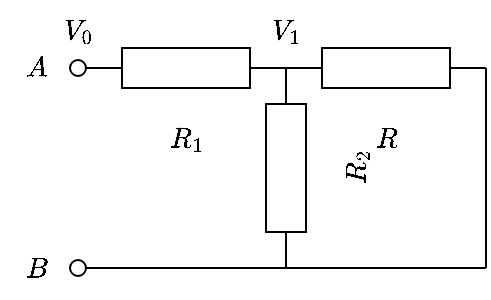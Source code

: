 <mxfile version="18.1.3" type="device"><diagram id="_0CKEwZX5Vqr4jONf-p2" name="Page-1"><mxGraphModel dx="507" dy="411" grid="1" gridSize="10" guides="1" tooltips="1" connect="1" arrows="1" fold="1" page="1" pageScale="1" pageWidth="827" pageHeight="1169" math="1" shadow="0"><root><mxCell id="0"/><mxCell id="1" parent="0"/><mxCell id="A672t0yAwzcUAtvKQA1J-1" value="$$R_1$$" style="pointerEvents=1;verticalLabelPosition=bottom;shadow=0;dashed=0;align=center;html=1;verticalAlign=top;shape=mxgraph.electrical.resistors.resistor_1;" parent="1" vertex="1"><mxGeometry x="190" y="170" width="100" height="20" as="geometry"/></mxCell><mxCell id="A672t0yAwzcUAtvKQA1J-2" value="$$R_2$$" style="pointerEvents=1;verticalLabelPosition=bottom;shadow=0;dashed=0;align=center;html=1;verticalAlign=top;shape=mxgraph.electrical.resistors.resistor_1;rotation=-90;" parent="1" vertex="1"><mxGeometry x="240" y="220" width="100" height="20" as="geometry"/></mxCell><mxCell id="A672t0yAwzcUAtvKQA1J-5" value="$$R$$" style="pointerEvents=1;verticalLabelPosition=bottom;shadow=0;dashed=0;align=center;html=1;verticalAlign=top;shape=mxgraph.electrical.resistors.resistor_1;" parent="1" vertex="1"><mxGeometry x="290" y="170" width="100" height="20" as="geometry"/></mxCell><mxCell id="A672t0yAwzcUAtvKQA1J-7" value="" style="endArrow=none;html=1;rounded=0;entryX=0;entryY=0.5;entryDx=0;entryDy=0;entryPerimeter=0;exitX=0;exitY=0.5;exitDx=0;exitDy=0;exitPerimeter=0;" parent="1" source="A672t0yAwzcUAtvKQA1J-2" edge="1"><mxGeometry width="50" height="50" relative="1" as="geometry"><mxPoint x="260" y="450" as="sourcePoint"/><mxPoint x="390" y="280" as="targetPoint"/></mxGeometry></mxCell><mxCell id="A672t0yAwzcUAtvKQA1J-8" value="" style="ellipse;whiteSpace=wrap;html=1;aspect=fixed;" parent="1" vertex="1"><mxGeometry x="182" y="176" width="8" height="8" as="geometry"/></mxCell><mxCell id="A672t0yAwzcUAtvKQA1J-9" value="" style="ellipse;whiteSpace=wrap;html=1;aspect=fixed;" parent="1" vertex="1"><mxGeometry x="182" y="276" width="8" height="8" as="geometry"/></mxCell><mxCell id="A672t0yAwzcUAtvKQA1J-10" value="" style="endArrow=none;html=1;rounded=0;" parent="1" edge="1"><mxGeometry width="50" height="50" relative="1" as="geometry"><mxPoint x="190" y="280" as="sourcePoint"/><mxPoint x="290" y="280" as="targetPoint"/></mxGeometry></mxCell><mxCell id="A672t0yAwzcUAtvKQA1J-14" value="" style="endArrow=none;html=1;rounded=0;entryX=1;entryY=0.5;entryDx=0;entryDy=0;entryPerimeter=0;" parent="1" target="A672t0yAwzcUAtvKQA1J-5" edge="1"><mxGeometry width="50" height="50" relative="1" as="geometry"><mxPoint x="390" y="280" as="sourcePoint"/><mxPoint x="420" y="310" as="targetPoint"/></mxGeometry></mxCell><mxCell id="A672t0yAwzcUAtvKQA1J-16" value="$$A$$" style="text;html=1;strokeColor=none;fillColor=none;align=center;verticalAlign=middle;whiteSpace=wrap;rounded=0;" parent="1" vertex="1"><mxGeometry x="150" y="165" width="30" height="30" as="geometry"/></mxCell><mxCell id="A672t0yAwzcUAtvKQA1J-17" value="$$B$$" style="text;html=1;strokeColor=none;fillColor=none;align=center;verticalAlign=middle;whiteSpace=wrap;rounded=0;" parent="1" vertex="1"><mxGeometry x="150" y="265" width="30" height="30" as="geometry"/></mxCell><mxCell id="Ube_GKiZBXyvQdTFeRvq-1" value="$$V_0$$" style="text;html=1;strokeColor=none;fillColor=none;align=center;verticalAlign=middle;whiteSpace=wrap;rounded=0;" vertex="1" parent="1"><mxGeometry x="156" y="146" width="60" height="30" as="geometry"/></mxCell><mxCell id="Ube_GKiZBXyvQdTFeRvq-2" value="$$V_1$$" style="text;html=1;strokeColor=none;fillColor=none;align=center;verticalAlign=middle;whiteSpace=wrap;rounded=0;" vertex="1" parent="1"><mxGeometry x="260" y="146" width="60" height="30" as="geometry"/></mxCell></root></mxGraphModel></diagram></mxfile>